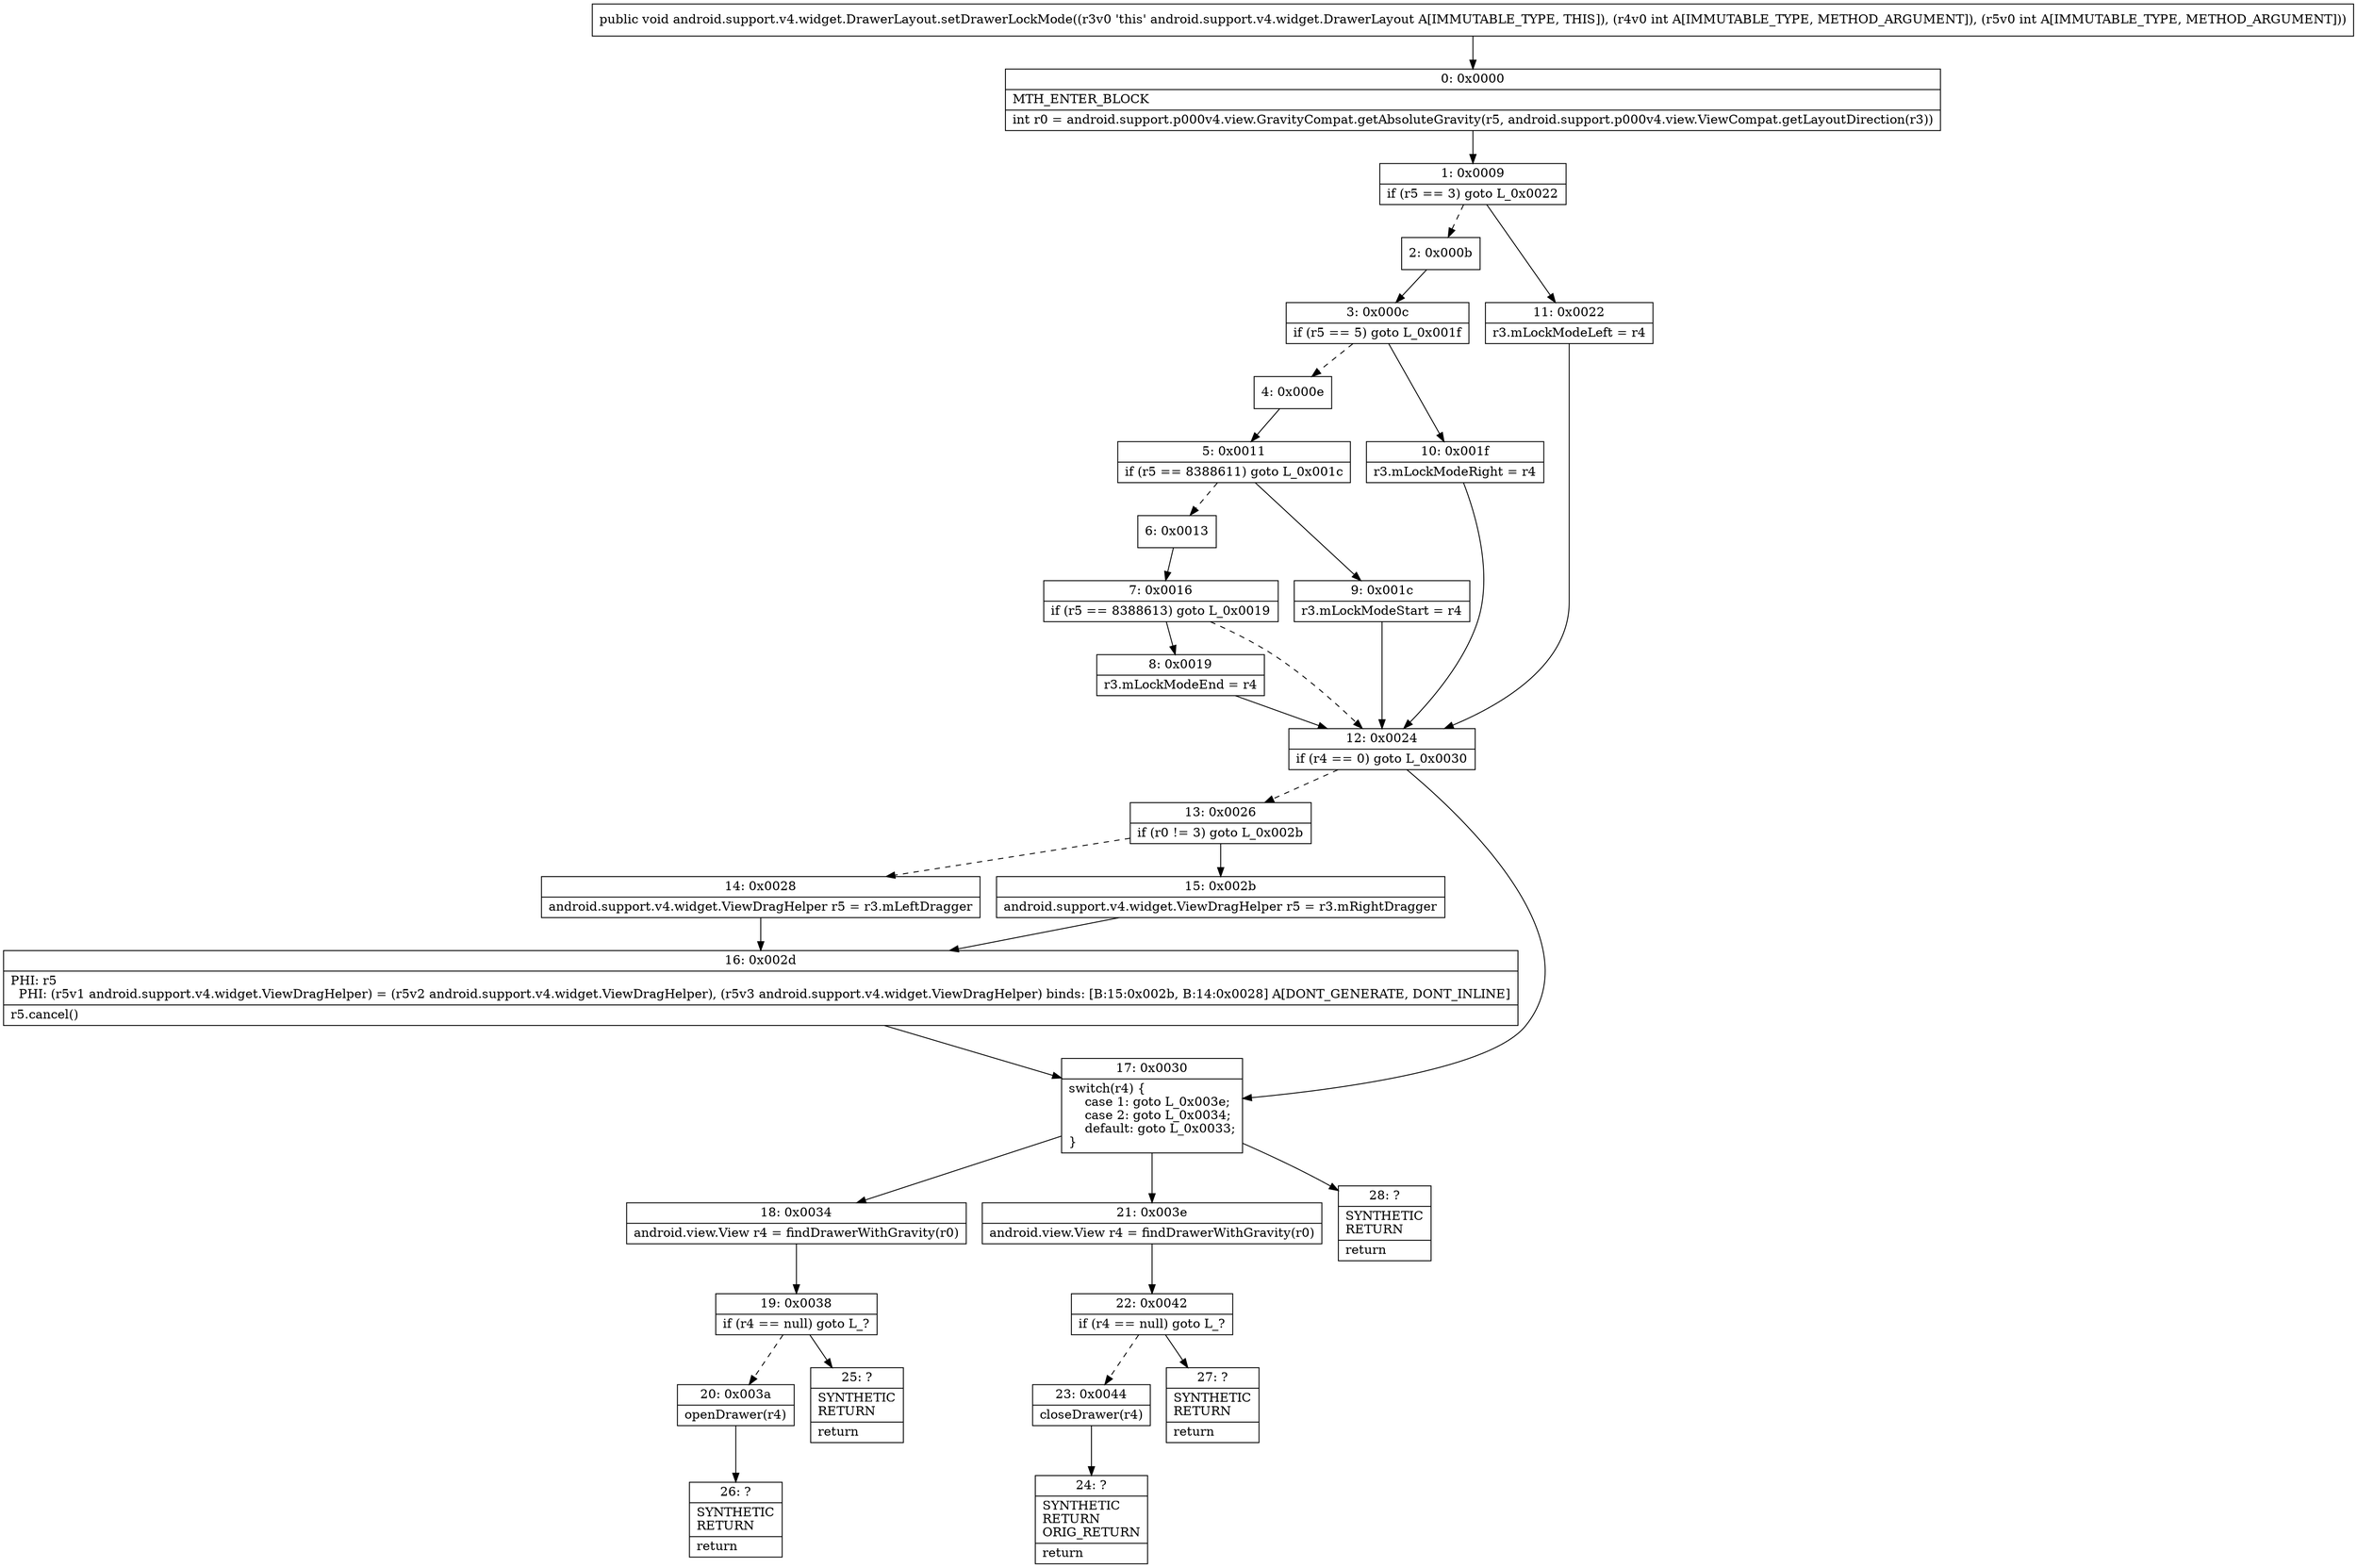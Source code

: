 digraph "CFG forandroid.support.v4.widget.DrawerLayout.setDrawerLockMode(II)V" {
Node_0 [shape=record,label="{0\:\ 0x0000|MTH_ENTER_BLOCK\l|int r0 = android.support.p000v4.view.GravityCompat.getAbsoluteGravity(r5, android.support.p000v4.view.ViewCompat.getLayoutDirection(r3))\l}"];
Node_1 [shape=record,label="{1\:\ 0x0009|if (r5 == 3) goto L_0x0022\l}"];
Node_2 [shape=record,label="{2\:\ 0x000b}"];
Node_3 [shape=record,label="{3\:\ 0x000c|if (r5 == 5) goto L_0x001f\l}"];
Node_4 [shape=record,label="{4\:\ 0x000e}"];
Node_5 [shape=record,label="{5\:\ 0x0011|if (r5 == 8388611) goto L_0x001c\l}"];
Node_6 [shape=record,label="{6\:\ 0x0013}"];
Node_7 [shape=record,label="{7\:\ 0x0016|if (r5 == 8388613) goto L_0x0019\l}"];
Node_8 [shape=record,label="{8\:\ 0x0019|r3.mLockModeEnd = r4\l}"];
Node_9 [shape=record,label="{9\:\ 0x001c|r3.mLockModeStart = r4\l}"];
Node_10 [shape=record,label="{10\:\ 0x001f|r3.mLockModeRight = r4\l}"];
Node_11 [shape=record,label="{11\:\ 0x0022|r3.mLockModeLeft = r4\l}"];
Node_12 [shape=record,label="{12\:\ 0x0024|if (r4 == 0) goto L_0x0030\l}"];
Node_13 [shape=record,label="{13\:\ 0x0026|if (r0 != 3) goto L_0x002b\l}"];
Node_14 [shape=record,label="{14\:\ 0x0028|android.support.v4.widget.ViewDragHelper r5 = r3.mLeftDragger\l}"];
Node_15 [shape=record,label="{15\:\ 0x002b|android.support.v4.widget.ViewDragHelper r5 = r3.mRightDragger\l}"];
Node_16 [shape=record,label="{16\:\ 0x002d|PHI: r5 \l  PHI: (r5v1 android.support.v4.widget.ViewDragHelper) = (r5v2 android.support.v4.widget.ViewDragHelper), (r5v3 android.support.v4.widget.ViewDragHelper) binds: [B:15:0x002b, B:14:0x0028] A[DONT_GENERATE, DONT_INLINE]\l|r5.cancel()\l}"];
Node_17 [shape=record,label="{17\:\ 0x0030|switch(r4) \{\l    case 1: goto L_0x003e;\l    case 2: goto L_0x0034;\l    default: goto L_0x0033;\l\}\l}"];
Node_18 [shape=record,label="{18\:\ 0x0034|android.view.View r4 = findDrawerWithGravity(r0)\l}"];
Node_19 [shape=record,label="{19\:\ 0x0038|if (r4 == null) goto L_?\l}"];
Node_20 [shape=record,label="{20\:\ 0x003a|openDrawer(r4)\l}"];
Node_21 [shape=record,label="{21\:\ 0x003e|android.view.View r4 = findDrawerWithGravity(r0)\l}"];
Node_22 [shape=record,label="{22\:\ 0x0042|if (r4 == null) goto L_?\l}"];
Node_23 [shape=record,label="{23\:\ 0x0044|closeDrawer(r4)\l}"];
Node_24 [shape=record,label="{24\:\ ?|SYNTHETIC\lRETURN\lORIG_RETURN\l|return\l}"];
Node_25 [shape=record,label="{25\:\ ?|SYNTHETIC\lRETURN\l|return\l}"];
Node_26 [shape=record,label="{26\:\ ?|SYNTHETIC\lRETURN\l|return\l}"];
Node_27 [shape=record,label="{27\:\ ?|SYNTHETIC\lRETURN\l|return\l}"];
Node_28 [shape=record,label="{28\:\ ?|SYNTHETIC\lRETURN\l|return\l}"];
MethodNode[shape=record,label="{public void android.support.v4.widget.DrawerLayout.setDrawerLockMode((r3v0 'this' android.support.v4.widget.DrawerLayout A[IMMUTABLE_TYPE, THIS]), (r4v0 int A[IMMUTABLE_TYPE, METHOD_ARGUMENT]), (r5v0 int A[IMMUTABLE_TYPE, METHOD_ARGUMENT])) }"];
MethodNode -> Node_0;
Node_0 -> Node_1;
Node_1 -> Node_2[style=dashed];
Node_1 -> Node_11;
Node_2 -> Node_3;
Node_3 -> Node_4[style=dashed];
Node_3 -> Node_10;
Node_4 -> Node_5;
Node_5 -> Node_6[style=dashed];
Node_5 -> Node_9;
Node_6 -> Node_7;
Node_7 -> Node_8;
Node_7 -> Node_12[style=dashed];
Node_8 -> Node_12;
Node_9 -> Node_12;
Node_10 -> Node_12;
Node_11 -> Node_12;
Node_12 -> Node_13[style=dashed];
Node_12 -> Node_17;
Node_13 -> Node_14[style=dashed];
Node_13 -> Node_15;
Node_14 -> Node_16;
Node_15 -> Node_16;
Node_16 -> Node_17;
Node_17 -> Node_18;
Node_17 -> Node_21;
Node_17 -> Node_28;
Node_18 -> Node_19;
Node_19 -> Node_20[style=dashed];
Node_19 -> Node_25;
Node_20 -> Node_26;
Node_21 -> Node_22;
Node_22 -> Node_23[style=dashed];
Node_22 -> Node_27;
Node_23 -> Node_24;
}

